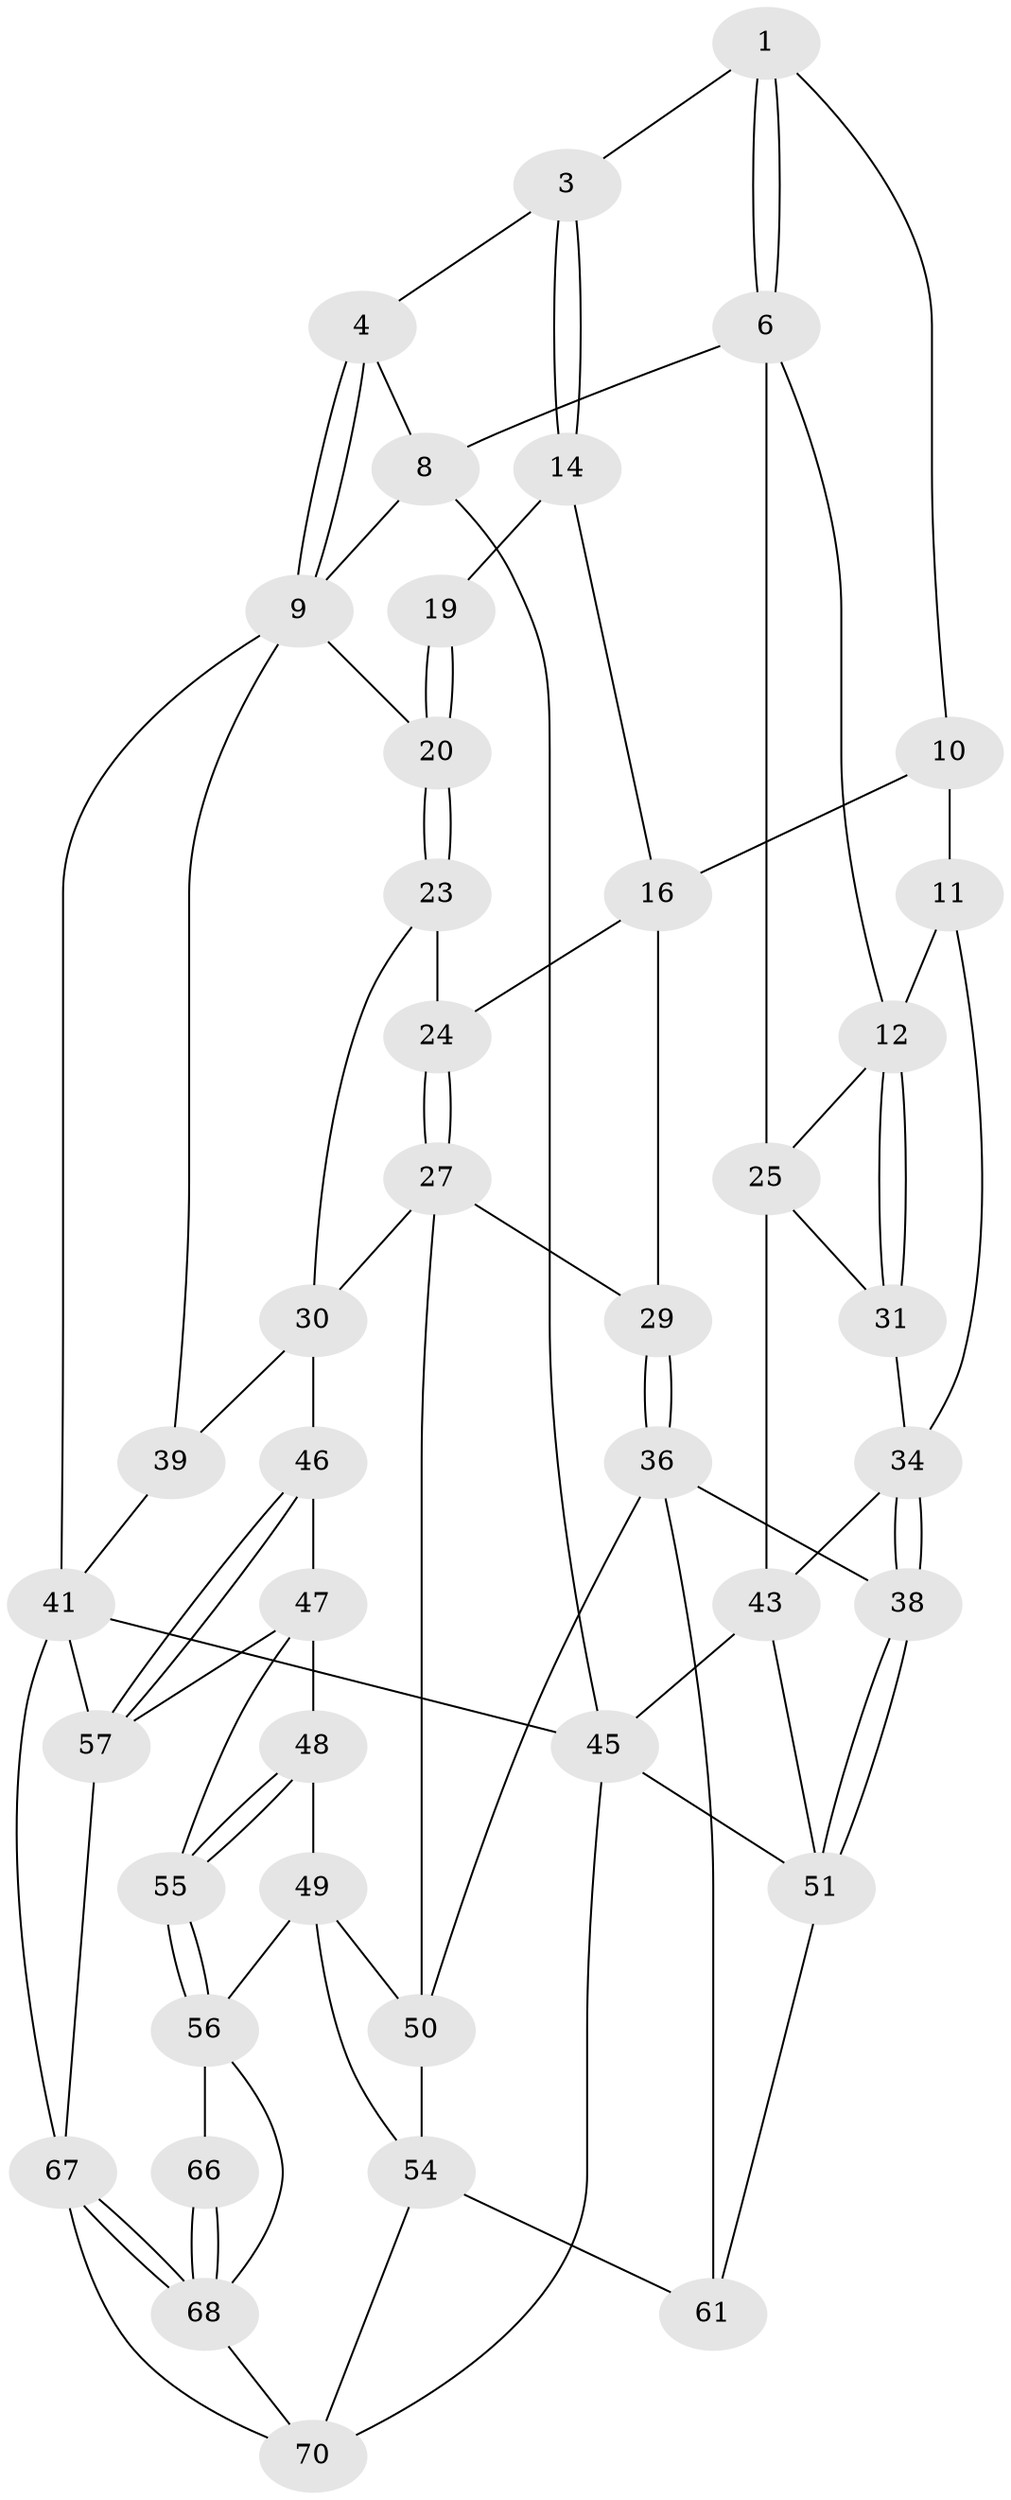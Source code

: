 // Generated by graph-tools (version 1.1) at 2025/24/03/03/25 07:24:40]
// undirected, 42 vertices, 90 edges
graph export_dot {
graph [start="1"]
  node [color=gray90,style=filled];
  1 [pos="+0.18172807687772258+0.12287862882139895",super="+2"];
  3 [pos="+0.4621020927134219+0"];
  4 [pos="+0.461490159074242+0",super="+5"];
  6 [pos="+0.15667478022185366+0.18548088709098504",super="+7"];
  8 [pos="+0+0"];
  9 [pos="+1+0",super="+22"];
  10 [pos="+0.3592323519312244+0.07578976148965993",super="+18"];
  11 [pos="+0.2445490981621321+0.30340530066210925",super="+33"];
  12 [pos="+0.22826072159945954+0.2976681200439369",super="+13"];
  14 [pos="+0.4806187357687939+0",super="+15"];
  16 [pos="+0.5128022658702011+0.2924428183379862",super="+17"];
  19 [pos="+0.7408102707554949+0.18022323431872006"];
  20 [pos="+0.7749624784370698+0.19912647425452082",super="+21"];
  23 [pos="+0.7593345959900833+0.25786344658513416",super="+26"];
  24 [pos="+0.6843486554507443+0.32249834654919884"];
  25 [pos="+0+0.2738885568673081",super="+32"];
  27 [pos="+0.6922996803456335+0.493220677848216",super="+28"];
  29 [pos="+0.4543093257159749+0.385312860178995"];
  30 [pos="+0.8962946582406571+0.4363364646393376",super="+40"];
  31 [pos="+0.058189201296087706+0.38351599734081143"];
  34 [pos="+0.22225717890719635+0.5177790658700997",super="+35"];
  36 [pos="+0.40362856515552265+0.5970895712277821",super="+37"];
  38 [pos="+0.2563765112664866+0.5976383072287459"];
  39 [pos="+1+0.49226613276553016"];
  41 [pos="+1+1",super="+42"];
  43 [pos="+0+0.6277732125488193",super="+44"];
  45 [pos="+0+1",super="+64"];
  46 [pos="+0.8731257573020361+0.6110318161415504"];
  47 [pos="+0.8701621004576238+0.6125552397555448",super="+58"];
  48 [pos="+0.8022389749227783+0.6165560668112676"];
  49 [pos="+0.7625635993012104+0.5990861468116073",super="+53"];
  50 [pos="+0.6819462012112576+0.5205320573255215",super="+52"];
  51 [pos="+0.20752031242240473+0.642196850952164",super="+62"];
  54 [pos="+0.5822881543110187+0.7326170187133992",super="+63"];
  55 [pos="+0.7837820705978134+0.7307149742048884",super="+59"];
  56 [pos="+0.7068019752338358+0.7597115574265555",super="+65"];
  57 [pos="+1+0.8564440787307187",super="+60"];
  61 [pos="+0.37296994535716554+0.8272074164562149"];
  66 [pos="+0.8201053772139855+0.7970793555405212"];
  67 [pos="+0.818585084502684+0.9078171094685112",super="+71"];
  68 [pos="+0.7816856109469056+0.8593029157401482",super="+69"];
  70 [pos="+0.5754274849564663+1",super="+72"];
  1 -- 6;
  1 -- 6;
  1 -- 10;
  1 -- 3;
  3 -- 4;
  3 -- 14;
  3 -- 14;
  4 -- 9;
  4 -- 9;
  4 -- 8;
  6 -- 12;
  6 -- 8;
  6 -- 25;
  8 -- 9;
  8 -- 45;
  9 -- 41;
  9 -- 39;
  9 -- 20;
  10 -- 11 [weight=2];
  10 -- 16;
  11 -- 12;
  11 -- 34;
  12 -- 31;
  12 -- 31;
  12 -- 25;
  14 -- 19 [weight=2];
  14 -- 16;
  16 -- 24;
  16 -- 29;
  19 -- 20;
  19 -- 20;
  20 -- 23 [weight=2];
  20 -- 23;
  23 -- 24;
  23 -- 30;
  24 -- 27;
  24 -- 27;
  25 -- 31;
  25 -- 43;
  27 -- 30;
  27 -- 50;
  27 -- 29;
  29 -- 36;
  29 -- 36;
  30 -- 46;
  30 -- 39;
  31 -- 34;
  34 -- 38;
  34 -- 38;
  34 -- 43;
  36 -- 61;
  36 -- 38;
  36 -- 50;
  38 -- 51;
  38 -- 51;
  39 -- 41;
  41 -- 45;
  41 -- 57;
  41 -- 67;
  43 -- 51;
  43 -- 45;
  45 -- 51;
  45 -- 70;
  46 -- 47;
  46 -- 57;
  46 -- 57;
  47 -- 48;
  47 -- 55;
  47 -- 57;
  48 -- 49;
  48 -- 55;
  48 -- 55;
  49 -- 50;
  49 -- 56;
  49 -- 54;
  50 -- 54;
  51 -- 61;
  54 -- 70;
  54 -- 61;
  55 -- 56;
  55 -- 56;
  56 -- 66;
  56 -- 68;
  57 -- 67;
  66 -- 68;
  66 -- 68;
  67 -- 68;
  67 -- 68;
  67 -- 70;
  68 -- 70;
}
